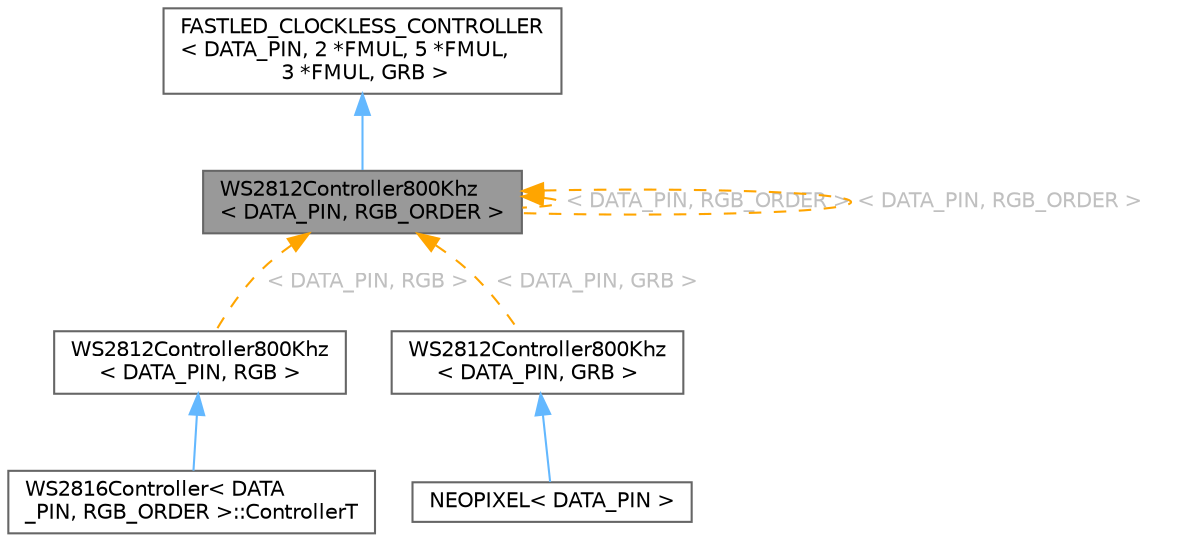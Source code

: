 digraph "WS2812Controller800Khz&lt; DATA_PIN, RGB_ORDER &gt;"
{
 // INTERACTIVE_SVG=YES
 // LATEX_PDF_SIZE
  bgcolor="transparent";
  edge [fontname=Helvetica,fontsize=10,labelfontname=Helvetica,labelfontsize=10];
  node [fontname=Helvetica,fontsize=10,shape=box,height=0.2,width=0.4];
  Node1 [id="Node000001",label="WS2812Controller800Khz\l\< DATA_PIN, RGB_ORDER \>",height=0.2,width=0.4,color="gray40", fillcolor="grey60", style="filled", fontcolor="black",tooltip="WS2812 controller class @ 800 KHz."];
  Node2 -> Node1 [id="edge1_Node000001_Node000002",dir="back",color="steelblue1",style="solid",tooltip=" "];
  Node2 [id="Node000002",label="FASTLED_CLOCKLESS_CONTROLLER\l\< DATA_PIN, 2 *FMUL, 5 *FMUL,\l 3 *FMUL, GRB \>",height=0.2,width=0.4,color="gray40", fillcolor="white", style="filled",tooltip=" "];
  Node1 -> Node1 [id="edge2_Node000001_Node000001",dir="back",color="orange",style="dashed",tooltip=" ",label=" \< DATA_PIN, RGB_ORDER \>",fontcolor="grey" ];
  Node1 -> Node3 [id="edge3_Node000001_Node000003",dir="back",color="orange",style="dashed",tooltip=" ",label=" \< DATA_PIN, RGB \>",fontcolor="grey" ];
  Node3 [id="Node000003",label="WS2812Controller800Khz\l\< DATA_PIN, RGB \>",height=0.2,width=0.4,color="gray40", fillcolor="white", style="filled",URL="$de/d9d/class_w_s2812_controller800_khz.html",tooltip=" "];
  Node3 -> Node4 [id="edge4_Node000003_Node000004",dir="back",color="steelblue1",style="solid",tooltip=" "];
  Node4 [id="Node000004",label="WS2816Controller\< DATA\l_PIN, RGB_ORDER \>::ControllerT",height=0.2,width=0.4,color="gray40", fillcolor="white", style="filled",URL="$d5/db3/class_w_s2816_controller_1_1_controller_t.html",tooltip=" "];
  Node1 -> Node1 [id="edge5_Node000001_Node000001",dir="back",color="orange",style="dashed",tooltip=" ",label=" \< DATA_PIN, RGB_ORDER \>",fontcolor="grey" ];
  Node1 -> Node5 [id="edge6_Node000001_Node000005",dir="back",color="orange",style="dashed",tooltip=" ",label=" \< DATA_PIN, GRB \>",fontcolor="grey" ];
  Node5 [id="Node000005",label="WS2812Controller800Khz\l\< DATA_PIN, GRB \>",height=0.2,width=0.4,color="gray40", fillcolor="white", style="filled",URL="$de/d9d/class_w_s2812_controller800_khz.html",tooltip=" "];
  Node5 -> Node6 [id="edge7_Node000005_Node000006",dir="back",color="steelblue1",style="solid",tooltip=" "];
  Node6 [id="Node000006",label="NEOPIXEL\< DATA_PIN \>",height=0.2,width=0.4,color="gray40", fillcolor="white", style="filled",URL="$d5/d5c/class_n_e_o_p_i_x_e_l.html",tooltip="LED controller for WS2812 LEDs with GRB color order."];
}
